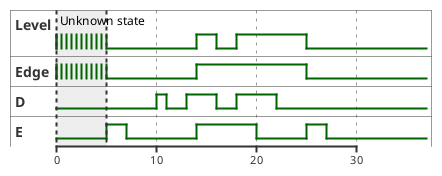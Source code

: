 @startuml level_vs_edge

scale 10 as 100 pixels

binary "Level" as Q
binary "Edge" as Qnot
binary "D" as D
binary "E" as E

@0
Q is {low,high}
Qnot is {low,high}
D is low
E is low

@5
E is high
Q is low
Qnot is low

@7
E is low

@10
D is high

@11
D is low

@13
D is high

@14
E is high
Q is high
Qnot is high

@16
D is low
Q is low

@18
D is high
Q is high

@20
E is low

@22
D is low

@25
E is high
Q is low
Qnot is low

@27
E is low

highlight 0 to 5 : Unknown state

@enduml